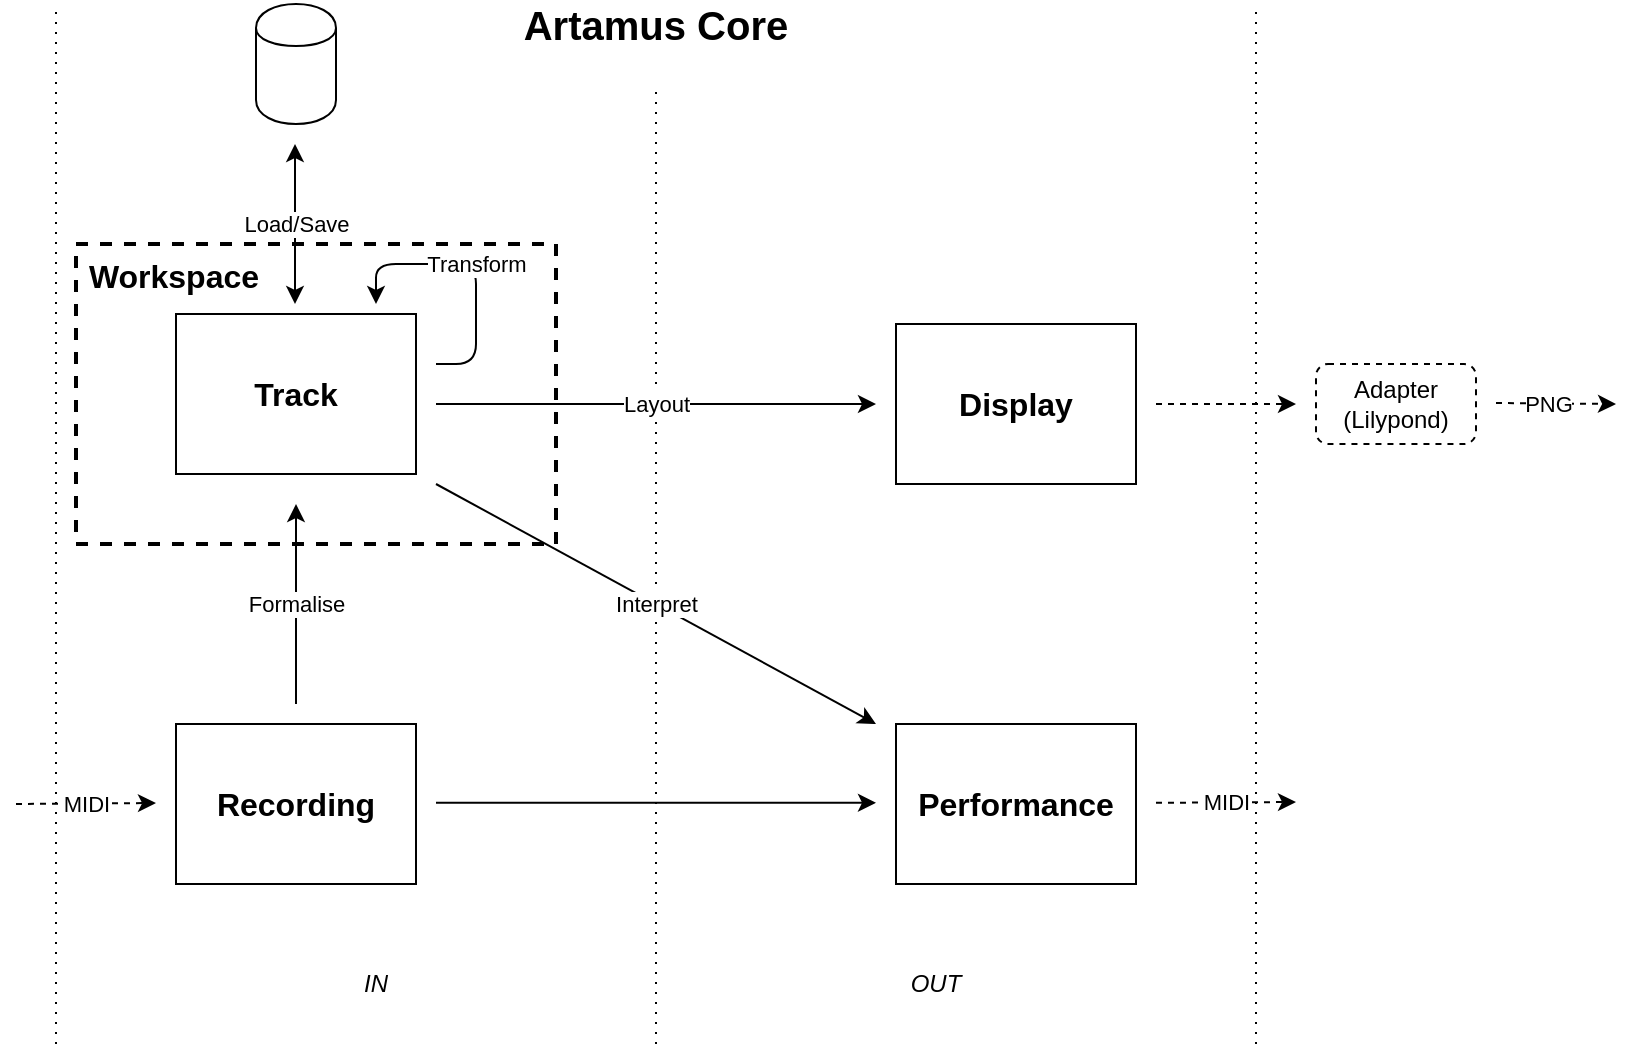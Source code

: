 <mxfile version="13.0.8"><diagram id="i8-uuxNssoPZPuVmjnh1" name="Page-1"><mxGraphModel dx="1422" dy="772" grid="1" gridSize="10" guides="1" tooltips="1" connect="1" arrows="1" fold="1" page="1" pageScale="1" pageWidth="827" pageHeight="1169" math="0" shadow="0"><root><mxCell id="0"/><mxCell id="1" parent="0"/><mxCell id="NzpB6nYr8NZDXm0iYbUj-25" value="&lt;b&gt;&lt;font style=&quot;font-size: 16px&quot;&gt;&amp;nbsp;Workspace&lt;/font&gt;&lt;/b&gt;" style="rounded=0;whiteSpace=wrap;html=1;fillColor=none;dashed=1;strokeColor=#000000;strokeWidth=2;verticalAlign=top;align=left;" vertex="1" parent="1"><mxGeometry x="210" y="570" width="240" height="150" as="geometry"/></mxCell><mxCell id="NzpB6nYr8NZDXm0iYbUj-1" value="&lt;b&gt;&lt;font style=&quot;font-size: 16px&quot;&gt;Track&lt;br&gt;&lt;/font&gt;&lt;/b&gt;" style="rounded=0;whiteSpace=wrap;html=1;" vertex="1" parent="1"><mxGeometry x="260" y="605" width="120" height="80" as="geometry"/></mxCell><mxCell id="NzpB6nYr8NZDXm0iYbUj-2" value="&lt;b&gt;&lt;font style=&quot;font-size: 16px&quot;&gt;Display&lt;br&gt;&lt;/font&gt;&lt;/b&gt;" style="rounded=0;whiteSpace=wrap;html=1;" vertex="1" parent="1"><mxGeometry x="620" y="610" width="120" height="80" as="geometry"/></mxCell><mxCell id="NzpB6nYr8NZDXm0iYbUj-3" value="&lt;b&gt;&lt;font style=&quot;font-size: 16px&quot;&gt;Recording&lt;br&gt;&lt;/font&gt;&lt;/b&gt;" style="rounded=0;whiteSpace=wrap;html=1;" vertex="1" parent="1"><mxGeometry x="260" y="810" width="120" height="80" as="geometry"/></mxCell><mxCell id="NzpB6nYr8NZDXm0iYbUj-4" value="&lt;b&gt;&lt;font style=&quot;font-size: 16px&quot;&gt;Performance&lt;br&gt;&lt;/font&gt;&lt;/b&gt;" style="rounded=0;whiteSpace=wrap;html=1;" vertex="1" parent="1"><mxGeometry x="620" y="810" width="120" height="80" as="geometry"/></mxCell><mxCell id="NzpB6nYr8NZDXm0iYbUj-5" value="" style="endArrow=none;dashed=1;html=1;dashPattern=1 4;" edge="1" parent="1"><mxGeometry width="50" height="50" relative="1" as="geometry"><mxPoint x="200" y="970" as="sourcePoint"/><mxPoint x="200" y="450" as="targetPoint"/></mxGeometry></mxCell><mxCell id="NzpB6nYr8NZDXm0iYbUj-6" value="" style="endArrow=none;dashed=1;html=1;dashPattern=1 4;" edge="1" parent="1"><mxGeometry width="50" height="50" relative="1" as="geometry"><mxPoint x="500" y="970" as="sourcePoint"/><mxPoint x="500" y="490" as="targetPoint"/></mxGeometry></mxCell><mxCell id="NzpB6nYr8NZDXm0iYbUj-7" value="" style="endArrow=none;dashed=1;html=1;dashPattern=1 4;" edge="1" parent="1"><mxGeometry width="50" height="50" relative="1" as="geometry"><mxPoint x="800" y="970" as="sourcePoint"/><mxPoint x="800" y="450" as="targetPoint"/></mxGeometry></mxCell><mxCell id="NzpB6nYr8NZDXm0iYbUj-8" value="&lt;i&gt;IN&lt;/i&gt;" style="text;html=1;strokeColor=none;fillColor=none;align=center;verticalAlign=middle;whiteSpace=wrap;rounded=0;" vertex="1" parent="1"><mxGeometry x="340" y="930" width="40" height="20" as="geometry"/></mxCell><mxCell id="NzpB6nYr8NZDXm0iYbUj-9" value="&lt;i&gt;OUT&lt;br&gt;&lt;/i&gt;" style="text;html=1;strokeColor=none;fillColor=none;align=center;verticalAlign=middle;whiteSpace=wrap;rounded=0;" vertex="1" parent="1"><mxGeometry x="620" y="930" width="40" height="20" as="geometry"/></mxCell><mxCell id="NzpB6nYr8NZDXm0iYbUj-10" value="Layout" style="endArrow=classic;html=1;" edge="1" parent="1"><mxGeometry width="50" height="50" relative="1" as="geometry"><mxPoint x="390" y="650" as="sourcePoint"/><mxPoint x="610" y="650" as="targetPoint"/><Array as="points"><mxPoint x="500" y="650"/></Array></mxGeometry></mxCell><mxCell id="NzpB6nYr8NZDXm0iYbUj-11" value="" style="endArrow=classic;html=1;" edge="1" parent="1"><mxGeometry width="50" height="50" relative="1" as="geometry"><mxPoint x="390" y="849.41" as="sourcePoint"/><mxPoint x="610" y="849.41" as="targetPoint"/><Array as="points"><mxPoint x="500" y="849.41"/></Array></mxGeometry></mxCell><mxCell id="NzpB6nYr8NZDXm0iYbUj-12" value="Formalise" style="endArrow=classic;html=1;" edge="1" parent="1"><mxGeometry width="50" height="50" relative="1" as="geometry"><mxPoint x="320" y="800" as="sourcePoint"/><mxPoint x="320" y="700" as="targetPoint"/></mxGeometry></mxCell><mxCell id="NzpB6nYr8NZDXm0iYbUj-13" value="Interpret" style="endArrow=classic;html=1;" edge="1" parent="1"><mxGeometry width="50" height="50" relative="1" as="geometry"><mxPoint x="390" y="690" as="sourcePoint"/><mxPoint x="610" y="810" as="targetPoint"/></mxGeometry></mxCell><mxCell id="NzpB6nYr8NZDXm0iYbUj-14" value="MIDI" style="endArrow=classic;html=1;dashed=1;" edge="1" parent="1"><mxGeometry width="50" height="50" relative="1" as="geometry"><mxPoint x="750" y="849.41" as="sourcePoint"/><mxPoint x="820" y="849" as="targetPoint"/></mxGeometry></mxCell><mxCell id="NzpB6nYr8NZDXm0iYbUj-15" value="MIDI" style="endArrow=classic;html=1;dashed=1;" edge="1" parent="1"><mxGeometry width="50" height="50" relative="1" as="geometry"><mxPoint x="180" y="850" as="sourcePoint"/><mxPoint x="250" y="849.5" as="targetPoint"/></mxGeometry></mxCell><mxCell id="NzpB6nYr8NZDXm0iYbUj-16" value="Transform" style="endArrow=classic;html=1;rounded=1;" edge="1" parent="1"><mxGeometry width="50" height="50" relative="1" as="geometry"><mxPoint x="390" y="630" as="sourcePoint"/><mxPoint x="360" y="600" as="targetPoint"/><Array as="points"><mxPoint x="410" y="630"/><mxPoint x="410" y="580"/><mxPoint x="360" y="580"/></Array></mxGeometry></mxCell><mxCell id="NzpB6nYr8NZDXm0iYbUj-17" value="" style="shape=cylinder;whiteSpace=wrap;html=1;boundedLbl=1;backgroundOutline=1;" vertex="1" parent="1"><mxGeometry x="300" y="450" width="40" height="60" as="geometry"/></mxCell><mxCell id="NzpB6nYr8NZDXm0iYbUj-18" value="Load/Save" style="endArrow=classic;startArrow=classic;html=1;" edge="1" parent="1"><mxGeometry width="50" height="50" relative="1" as="geometry"><mxPoint x="319.5" y="600" as="sourcePoint"/><mxPoint x="319.5" y="520" as="targetPoint"/></mxGeometry></mxCell><mxCell id="NzpB6nYr8NZDXm0iYbUj-19" value="&lt;font style=&quot;font-size: 20px&quot;&gt;&lt;b&gt;Artamus Core&lt;/b&gt;&lt;/font&gt;" style="text;html=1;strokeColor=none;fillColor=none;align=center;verticalAlign=middle;whiteSpace=wrap;rounded=0;" vertex="1" parent="1"><mxGeometry x="420" y="450" width="160" height="20" as="geometry"/></mxCell><mxCell id="NzpB6nYr8NZDXm0iYbUj-20" value="" style="endArrow=classic;html=1;strokeColor=#000000;dashed=1;" edge="1" parent="1"><mxGeometry width="50" height="50" relative="1" as="geometry"><mxPoint x="750" y="650" as="sourcePoint"/><mxPoint x="820" y="650" as="targetPoint"/></mxGeometry></mxCell><mxCell id="NzpB6nYr8NZDXm0iYbUj-21" value="Adapter&lt;br&gt;(Lilypond)" style="rounded=1;whiteSpace=wrap;html=1;dashed=1;" vertex="1" parent="1"><mxGeometry x="830" y="630" width="80" height="40" as="geometry"/></mxCell><mxCell id="NzpB6nYr8NZDXm0iYbUj-22" value="" style="endArrow=classic;html=1;dashed=1;strokeColor=#000000;" edge="1" parent="1"><mxGeometry width="50" height="50" relative="1" as="geometry"><mxPoint x="920" y="649.5" as="sourcePoint"/><mxPoint x="980" y="650" as="targetPoint"/></mxGeometry></mxCell><mxCell id="NzpB6nYr8NZDXm0iYbUj-23" value="PNG" style="edgeLabel;html=1;align=center;verticalAlign=middle;resizable=0;points=[];" vertex="1" connectable="0" parent="NzpB6nYr8NZDXm0iYbUj-22"><mxGeometry x="0.215" y="-1" relative="1" as="geometry"><mxPoint x="-11.18" y="-1" as="offset"/></mxGeometry></mxCell></root></mxGraphModel></diagram></mxfile>